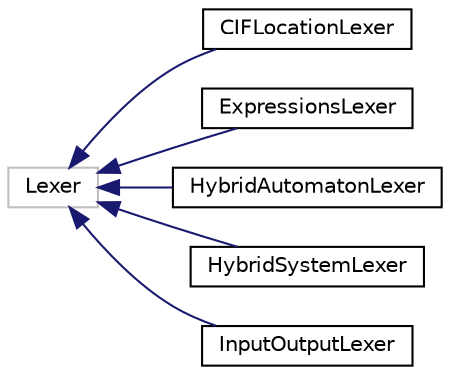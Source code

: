 digraph "Graphical Class Hierarchy"
{
  edge [fontname="Helvetica",fontsize="10",labelfontname="Helvetica",labelfontsize="10"];
  node [fontname="Helvetica",fontsize="10",shape=record];
  rankdir="LR";
  Node1 [label="Lexer",height=0.2,width=0.4,color="grey75", fillcolor="white", style="filled"];
  Node1 -> Node2 [dir="back",color="midnightblue",fontsize="10",style="solid",fontname="Helvetica"];
  Node2 [label="CIFLocationLexer",height=0.2,width=0.4,color="black", fillcolor="white", style="filled",URL="$classCIFLocationLexer.html"];
  Node1 -> Node3 [dir="back",color="midnightblue",fontsize="10",style="solid",fontname="Helvetica"];
  Node3 [label="ExpressionsLexer",height=0.2,width=0.4,color="black", fillcolor="white", style="filled",URL="$classExpressionsLexer.html"];
  Node1 -> Node4 [dir="back",color="midnightblue",fontsize="10",style="solid",fontname="Helvetica"];
  Node4 [label="HybridAutomatonLexer",height=0.2,width=0.4,color="black", fillcolor="white", style="filled",URL="$classHybridAutomatonLexer.html"];
  Node1 -> Node5 [dir="back",color="midnightblue",fontsize="10",style="solid",fontname="Helvetica"];
  Node5 [label="HybridSystemLexer",height=0.2,width=0.4,color="black", fillcolor="white", style="filled",URL="$classHybridSystemLexer.html"];
  Node1 -> Node6 [dir="back",color="midnightblue",fontsize="10",style="solid",fontname="Helvetica"];
  Node6 [label="InputOutputLexer",height=0.2,width=0.4,color="black", fillcolor="white", style="filled",URL="$classInputOutputLexer.html"];
}
